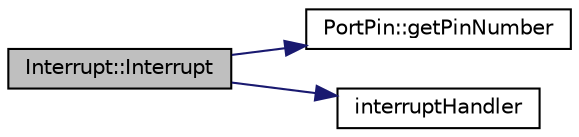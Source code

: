 digraph G
{
  edge [fontname="Helvetica",fontsize="10",labelfontname="Helvetica",labelfontsize="10"];
  node [fontname="Helvetica",fontsize="10",shape=record];
  rankdir=LR;
  Node1 [label="Interrupt::Interrupt",height=0.2,width=0.4,color="black", fillcolor="grey75", style="filled" fontcolor="black"];
  Node1 -> Node2 [color="midnightblue",fontsize="10",style="solid",fontname="Helvetica"];
  Node2 [label="PortPin::getPinNumber",height=0.2,width=0.4,color="black", fillcolor="white", style="filled",URL="$class_port_pin.html#a965a0cef4266fee8909e7b5998b1bae8"];
  Node1 -> Node3 [color="midnightblue",fontsize="10",style="solid",fontname="Helvetica"];
  Node3 [label="interruptHandler",height=0.2,width=0.4,color="black", fillcolor="white", style="filled",URL="$_interrupt_8cpp.html#a09e69bacd003c646204495e2b250b990"];
}
